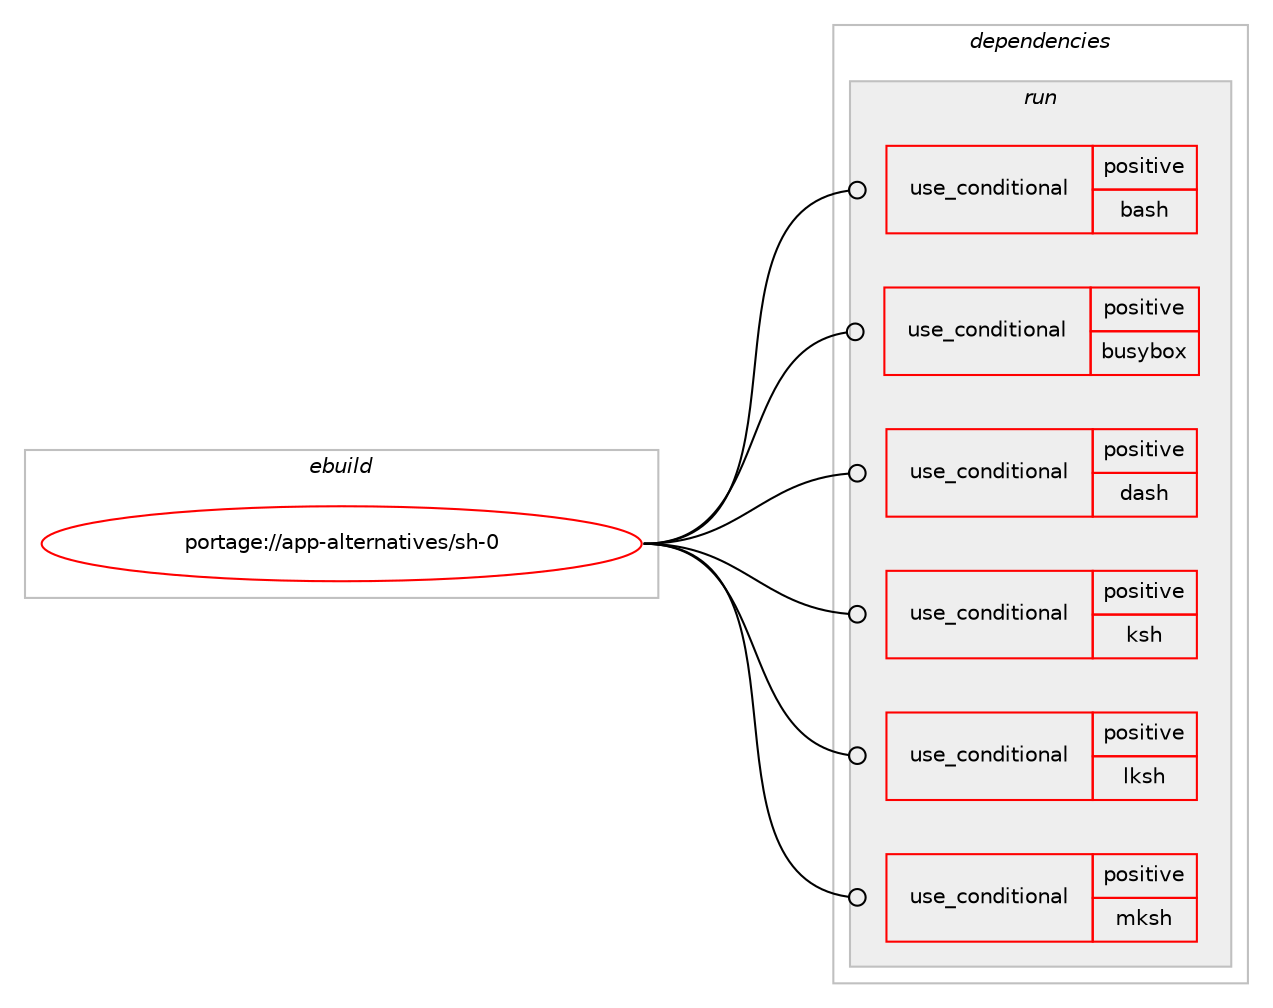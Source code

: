 digraph prolog {

# *************
# Graph options
# *************

newrank=true;
concentrate=true;
compound=true;
graph [rankdir=LR,fontname=Helvetica,fontsize=10,ranksep=1.5];#, ranksep=2.5, nodesep=0.2];
edge  [arrowhead=vee];
node  [fontname=Helvetica,fontsize=10];

# **********
# The ebuild
# **********

subgraph cluster_leftcol {
color=gray;
rank=same;
label=<<i>ebuild</i>>;
id [label="portage://app-alternatives/sh-0", color=red, width=4, href="../app-alternatives/sh-0.svg"];
}

# ****************
# The dependencies
# ****************

subgraph cluster_midcol {
color=gray;
label=<<i>dependencies</i>>;
subgraph cluster_compile {
fillcolor="#eeeeee";
style=filled;
label=<<i>compile</i>>;
}
subgraph cluster_compileandrun {
fillcolor="#eeeeee";
style=filled;
label=<<i>compile and run</i>>;
}
subgraph cluster_run {
fillcolor="#eeeeee";
style=filled;
label=<<i>run</i>>;
subgraph cond1461 {
dependency2382 [label=<<TABLE BORDER="0" CELLBORDER="1" CELLSPACING="0" CELLPADDING="4"><TR><TD ROWSPAN="3" CELLPADDING="10">use_conditional</TD></TR><TR><TD>positive</TD></TR><TR><TD>bash</TD></TR></TABLE>>, shape=none, color=red];
# *** BEGIN UNKNOWN DEPENDENCY TYPE (TODO) ***
# dependency2382 -> package_dependency(portage://app-alternatives/sh-0,run,no,app-shells,bash,none,[,,],[],[])
# *** END UNKNOWN DEPENDENCY TYPE (TODO) ***

}
id:e -> dependency2382:w [weight=20,style="solid",arrowhead="odot"];
subgraph cond1462 {
dependency2383 [label=<<TABLE BORDER="0" CELLBORDER="1" CELLSPACING="0" CELLPADDING="4"><TR><TD ROWSPAN="3" CELLPADDING="10">use_conditional</TD></TR><TR><TD>positive</TD></TR><TR><TD>busybox</TD></TR></TABLE>>, shape=none, color=red];
# *** BEGIN UNKNOWN DEPENDENCY TYPE (TODO) ***
# dependency2383 -> package_dependency(portage://app-alternatives/sh-0,run,no,sys-apps,busybox,none,[,,],[],[])
# *** END UNKNOWN DEPENDENCY TYPE (TODO) ***

}
id:e -> dependency2383:w [weight=20,style="solid",arrowhead="odot"];
subgraph cond1463 {
dependency2384 [label=<<TABLE BORDER="0" CELLBORDER="1" CELLSPACING="0" CELLPADDING="4"><TR><TD ROWSPAN="3" CELLPADDING="10">use_conditional</TD></TR><TR><TD>positive</TD></TR><TR><TD>dash</TD></TR></TABLE>>, shape=none, color=red];
# *** BEGIN UNKNOWN DEPENDENCY TYPE (TODO) ***
# dependency2384 -> package_dependency(portage://app-alternatives/sh-0,run,no,app-shells,dash,none,[,,],[],[])
# *** END UNKNOWN DEPENDENCY TYPE (TODO) ***

}
id:e -> dependency2384:w [weight=20,style="solid",arrowhead="odot"];
subgraph cond1464 {
dependency2385 [label=<<TABLE BORDER="0" CELLBORDER="1" CELLSPACING="0" CELLPADDING="4"><TR><TD ROWSPAN="3" CELLPADDING="10">use_conditional</TD></TR><TR><TD>positive</TD></TR><TR><TD>ksh</TD></TR></TABLE>>, shape=none, color=red];
# *** BEGIN UNKNOWN DEPENDENCY TYPE (TODO) ***
# dependency2385 -> package_dependency(portage://app-alternatives/sh-0,run,no,app-shells,ksh,none,[,,],[],[])
# *** END UNKNOWN DEPENDENCY TYPE (TODO) ***

}
id:e -> dependency2385:w [weight=20,style="solid",arrowhead="odot"];
subgraph cond1465 {
dependency2386 [label=<<TABLE BORDER="0" CELLBORDER="1" CELLSPACING="0" CELLPADDING="4"><TR><TD ROWSPAN="3" CELLPADDING="10">use_conditional</TD></TR><TR><TD>positive</TD></TR><TR><TD>lksh</TD></TR></TABLE>>, shape=none, color=red];
# *** BEGIN UNKNOWN DEPENDENCY TYPE (TODO) ***
# dependency2386 -> package_dependency(portage://app-alternatives/sh-0,run,no,app-shells,mksh,none,[,,],[],[use(enable(lksh),none)])
# *** END UNKNOWN DEPENDENCY TYPE (TODO) ***

}
id:e -> dependency2386:w [weight=20,style="solid",arrowhead="odot"];
subgraph cond1466 {
dependency2387 [label=<<TABLE BORDER="0" CELLBORDER="1" CELLSPACING="0" CELLPADDING="4"><TR><TD ROWSPAN="3" CELLPADDING="10">use_conditional</TD></TR><TR><TD>positive</TD></TR><TR><TD>mksh</TD></TR></TABLE>>, shape=none, color=red];
# *** BEGIN UNKNOWN DEPENDENCY TYPE (TODO) ***
# dependency2387 -> package_dependency(portage://app-alternatives/sh-0,run,no,app-shells,mksh,none,[,,],[],[])
# *** END UNKNOWN DEPENDENCY TYPE (TODO) ***

}
id:e -> dependency2387:w [weight=20,style="solid",arrowhead="odot"];
# *** BEGIN UNKNOWN DEPENDENCY TYPE (TODO) ***
# id -> package_dependency(portage://app-alternatives/sh-0,run,weak,app-eselect,eselect-sh,none,[,,],[],[])
# *** END UNKNOWN DEPENDENCY TYPE (TODO) ***

}
}

# **************
# The candidates
# **************

subgraph cluster_choices {
rank=same;
color=gray;
label=<<i>candidates</i>>;

}

}
